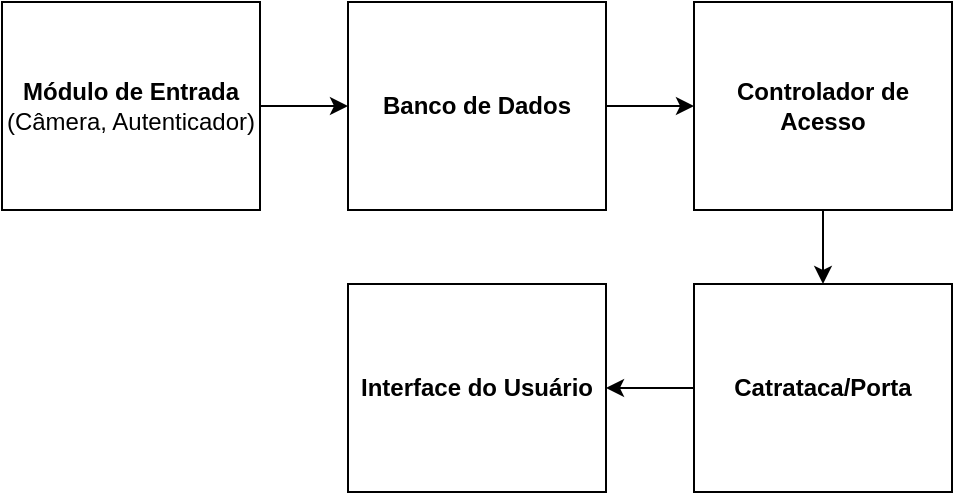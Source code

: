 <mxfile version="24.2.1" type="github">
  <diagram name="Page-1" id="IaB7p9G07RdtcvoD76Kl">
    <mxGraphModel dx="691" dy="1562" grid="0" gridSize="10" guides="1" tooltips="1" connect="1" arrows="1" fold="1" page="1" pageScale="1" pageWidth="850" pageHeight="1100" math="0" shadow="0">
      <root>
        <mxCell id="0" />
        <mxCell id="1" parent="0" />
        <mxCell id="KhLi116X54OpdkXT-Y02-1" value="" style="edgeStyle=orthogonalEdgeStyle;rounded=0;orthogonalLoop=1;jettySize=auto;html=1;" edge="1" parent="1" source="KhLi116X54OpdkXT-Y02-2" target="KhLi116X54OpdkXT-Y02-6">
          <mxGeometry relative="1" as="geometry" />
        </mxCell>
        <mxCell id="KhLi116X54OpdkXT-Y02-2" value="&lt;div&gt;&lt;b&gt;Banco de Dados&lt;/b&gt;&lt;/div&gt;" style="rounded=0;whiteSpace=wrap;html=1;" vertex="1" parent="1">
          <mxGeometry x="263" y="-350" width="129" height="104" as="geometry" />
        </mxCell>
        <mxCell id="KhLi116X54OpdkXT-Y02-3" value="" style="edgeStyle=orthogonalEdgeStyle;rounded=0;orthogonalLoop=1;jettySize=auto;html=1;" edge="1" parent="1" source="KhLi116X54OpdkXT-Y02-4" target="KhLi116X54OpdkXT-Y02-2">
          <mxGeometry relative="1" as="geometry" />
        </mxCell>
        <mxCell id="KhLi116X54OpdkXT-Y02-4" value="&lt;div&gt;&lt;b&gt;Módulo de Entrada&lt;br&gt;&lt;/b&gt;&lt;/div&gt;&lt;div&gt;(Câmera, Autenticador)&lt;/div&gt;" style="rounded=0;whiteSpace=wrap;html=1;" vertex="1" parent="1">
          <mxGeometry x="90" y="-350" width="129" height="104" as="geometry" />
        </mxCell>
        <mxCell id="KhLi116X54OpdkXT-Y02-5" value="" style="edgeStyle=orthogonalEdgeStyle;rounded=0;orthogonalLoop=1;jettySize=auto;html=1;" edge="1" parent="1" source="KhLi116X54OpdkXT-Y02-6" target="KhLi116X54OpdkXT-Y02-8">
          <mxGeometry relative="1" as="geometry" />
        </mxCell>
        <mxCell id="KhLi116X54OpdkXT-Y02-6" value="&lt;div&gt;&lt;b&gt;Controlador de Acesso&lt;/b&gt;&lt;/div&gt;" style="rounded=0;whiteSpace=wrap;html=1;" vertex="1" parent="1">
          <mxGeometry x="436" y="-350" width="129" height="104" as="geometry" />
        </mxCell>
        <mxCell id="KhLi116X54OpdkXT-Y02-7" value="" style="edgeStyle=orthogonalEdgeStyle;rounded=0;orthogonalLoop=1;jettySize=auto;html=1;" edge="1" parent="1" source="KhLi116X54OpdkXT-Y02-8" target="KhLi116X54OpdkXT-Y02-9">
          <mxGeometry relative="1" as="geometry" />
        </mxCell>
        <mxCell id="KhLi116X54OpdkXT-Y02-8" value="&lt;div&gt;&lt;b&gt;Catrataca/Porta&lt;/b&gt;&lt;/div&gt;" style="rounded=0;whiteSpace=wrap;html=1;" vertex="1" parent="1">
          <mxGeometry x="436" y="-209" width="129" height="104" as="geometry" />
        </mxCell>
        <mxCell id="KhLi116X54OpdkXT-Y02-9" value="&lt;div&gt;&lt;b&gt;Interface do Usuário&lt;/b&gt;&lt;/div&gt;" style="rounded=0;whiteSpace=wrap;html=1;" vertex="1" parent="1">
          <mxGeometry x="263" y="-209" width="129" height="104" as="geometry" />
        </mxCell>
      </root>
    </mxGraphModel>
  </diagram>
</mxfile>
